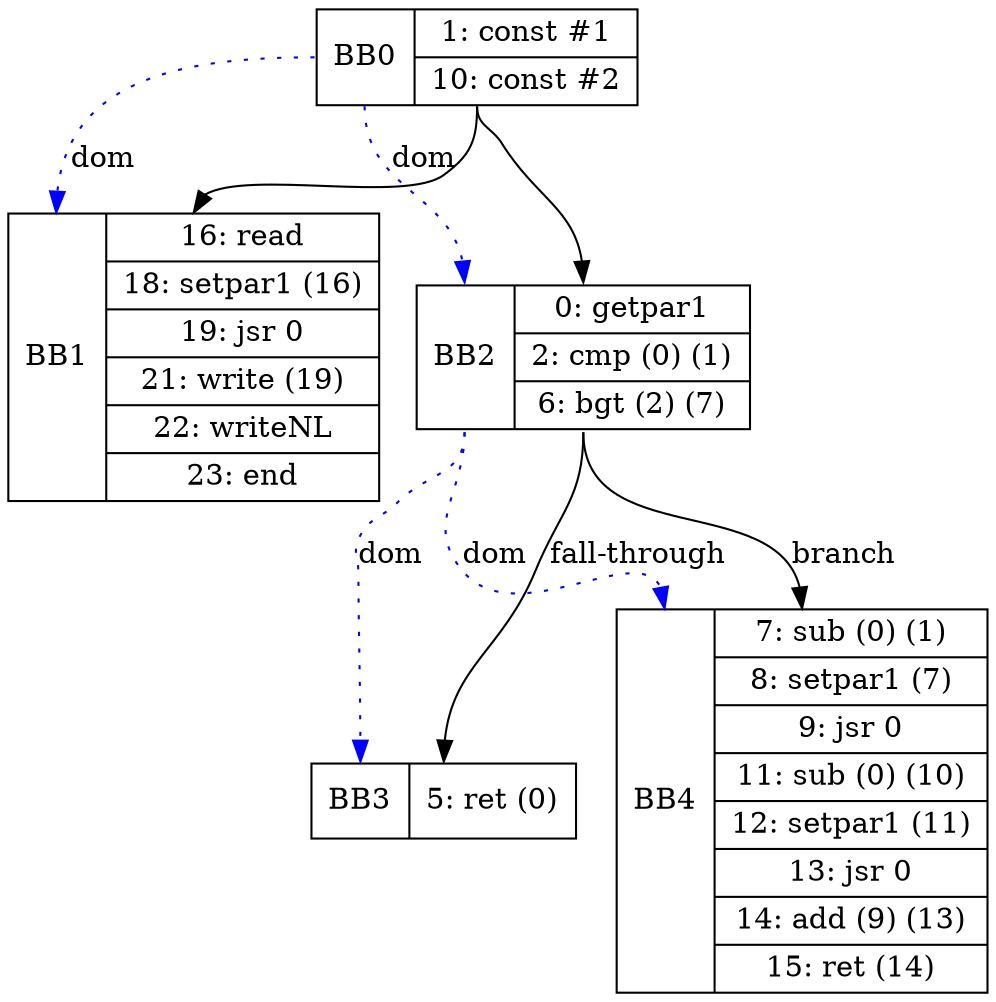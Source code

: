 digraph G {
	bb0 [shape=record, label="<b>BB0 | { 1: const #1 | 10: const #2 }"];


	bb1 [shape=record, label="<b>BB1 | { 16: read | 18: setpar1 (16) | 19: jsr 0 | 21: write (19) | 22: writeNL | 23: end }"];
	bb0:b -> bb1:b [color=blue, style=dotted, label="dom"];


	bb2 [shape=record, label="<b>BB2 | { 0: getpar1 | 2: cmp (0) (1) | 6: bgt (2) (7) }"];
	bb2:s -> bb3:n [label="fall-through"];
	bb2:s -> bb4:n [label="branch"];
	bb0:b -> bb2:b [color=blue, style=dotted, label="dom"];


	bb3 [shape=record, label="<b>BB3 | { 5: ret (0) }"];
	bb2:b -> bb3:b [color=blue, style=dotted, label="dom"];


	bb4 [shape=record, label="<b>BB4 | { 7: sub (0) (1) | 8: setpar1 (7) | 9: jsr 0 | 11: sub (0) (10) | 12: setpar1 (11) | 13: jsr 0 | 14: add (9) (13) | 15: ret (14) }"];
	bb2:b -> bb4:b [color=blue, style=dotted, label="dom"];


	bb0:s -> bb1:n
	bb0:s -> bb2:n
}